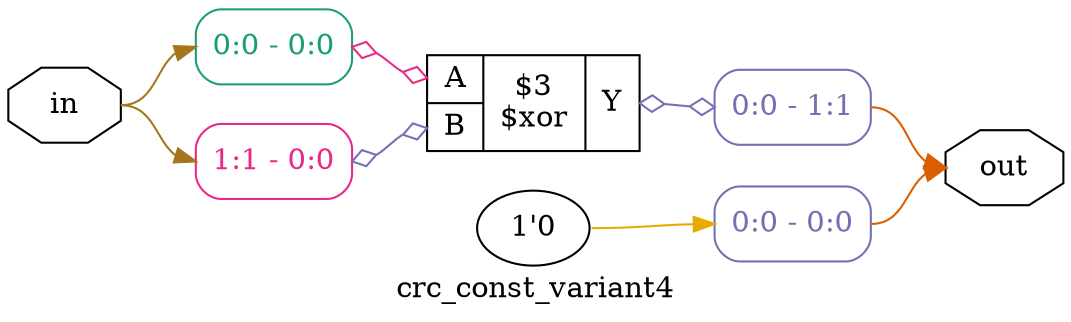 digraph "crc_const_variant4" {
label="crc_const_variant4";
rankdir="LR";
remincross=true;
n1 [ shape=octagon, label="in", color="black", fontcolor="black"];
n2 [ shape=octagon, label="out", color="black", fontcolor="black"];
c6 [ shape=record, label="{{<p3> A|<p4> B}|$3\n$xor|{<p5> Y}}",  ];
x0 [ shape=record, style=rounded, label="<s0> 0:0 - 0:0 ", colorscheme="dark28", color="1", fontcolor="1" ];
x0:e -> c6:p3:w [arrowhead=odiamond, arrowtail=odiamond, dir=both, colorscheme="dark28", color="4", fontcolor="4", label=""];
x1 [ shape=record, style=rounded, label="<s0> 1:1 - 0:0 ", colorscheme="dark28", color="4", fontcolor="4" ];
x1:e -> c6:p4:w [arrowhead=odiamond, arrowtail=odiamond, dir=both, colorscheme="dark28", color="3", fontcolor="3", label=""];
x2 [ shape=record, style=rounded, label="<s0> 0:0 - 1:1 ", colorscheme="dark28", color="3", fontcolor="3" ];
c6:p5:e -> x2:w [arrowhead=odiamond, arrowtail=odiamond, dir=both, colorscheme="dark28", color="3", fontcolor="3", label=""];
v3 [ label="1'0" ];
x4 [ shape=record, style=rounded, label="<s0> 0:0 - 0:0 ", colorscheme="dark28", color="3", fontcolor="3" ];
n1:e -> x0:s0:w [colorscheme="dark28", color="7", fontcolor="7", label=""];
n1:e -> x1:s0:w [colorscheme="dark28", color="7", fontcolor="7", label=""];
x2:s0:e -> n2:w [colorscheme="dark28", color="2", fontcolor="2", label=""];
x4:s0:e -> n2:w [colorscheme="dark28", color="2", fontcolor="2", label=""];
v3:e -> x4:w [colorscheme="dark28", color="6", fontcolor="6", label=""];
}
